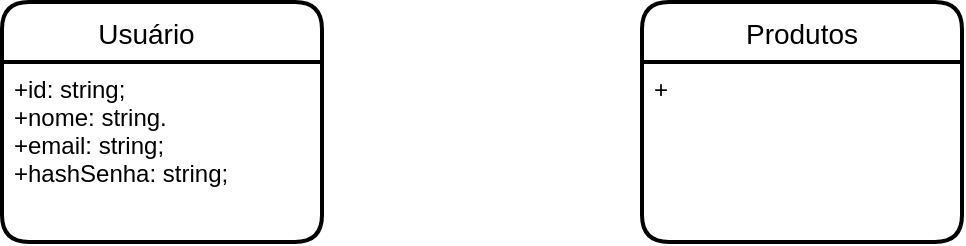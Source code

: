 <mxfile version="15.8.8" type="device"><diagram id="R2lEEEUBdFMjLlhIrx00" name="Page-1"><mxGraphModel dx="1822" dy="1162" grid="1" gridSize="10" guides="1" tooltips="1" connect="1" arrows="1" fold="1" page="0" pageScale="1" pageWidth="850" pageHeight="1100" background="none" math="0" shadow="0" extFonts="Permanent Marker^https://fonts.googleapis.com/css?family=Permanent+Marker"><root><mxCell id="0"/><mxCell id="1" parent="0"/><mxCell id="po9NDWZZoHNdYUvaDhNt-1" value="Usuário    " style="swimlane;childLayout=stackLayout;horizontal=1;startSize=30;horizontalStack=0;rounded=1;fontSize=14;fontStyle=0;strokeWidth=2;resizeParent=0;resizeLast=1;shadow=0;dashed=0;align=center;" vertex="1" parent="1"><mxGeometry x="-260" width="160" height="120" as="geometry"/></mxCell><mxCell id="po9NDWZZoHNdYUvaDhNt-2" value="+id: string;&#10;+nome: string.&#10;+email: string;&#10;+hashSenha: string;" style="align=left;strokeColor=none;fillColor=none;spacingLeft=4;fontSize=12;verticalAlign=top;resizable=0;rotatable=0;part=1;" vertex="1" parent="po9NDWZZoHNdYUvaDhNt-1"><mxGeometry y="30" width="160" height="90" as="geometry"/></mxCell><mxCell id="po9NDWZZoHNdYUvaDhNt-4" value="Produtos" style="swimlane;childLayout=stackLayout;horizontal=1;startSize=30;horizontalStack=0;rounded=1;fontSize=14;fontStyle=0;strokeWidth=2;resizeParent=0;resizeLast=1;shadow=0;dashed=0;align=center;" vertex="1" parent="1"><mxGeometry x="60" width="160" height="120" as="geometry"/></mxCell><mxCell id="po9NDWZZoHNdYUvaDhNt-5" value="+" style="align=left;strokeColor=none;fillColor=none;spacingLeft=4;fontSize=12;verticalAlign=top;resizable=0;rotatable=0;part=1;" vertex="1" parent="po9NDWZZoHNdYUvaDhNt-4"><mxGeometry y="30" width="160" height="90" as="geometry"/></mxCell></root></mxGraphModel></diagram></mxfile>